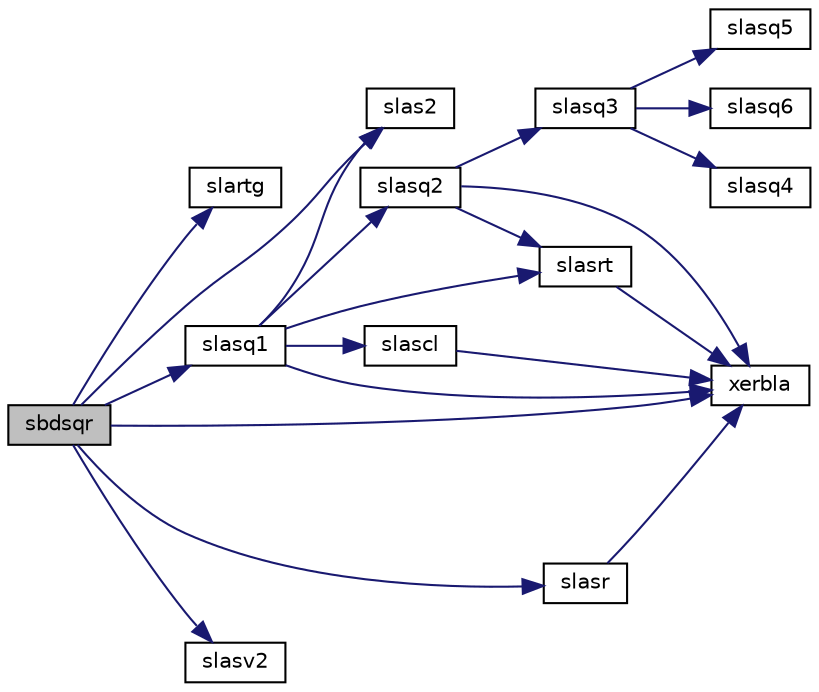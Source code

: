 digraph "sbdsqr"
{
 // LATEX_PDF_SIZE
  edge [fontname="Helvetica",fontsize="10",labelfontname="Helvetica",labelfontsize="10"];
  node [fontname="Helvetica",fontsize="10",shape=record];
  rankdir="LR";
  Node1 [label="sbdsqr",height=0.2,width=0.4,color="black", fillcolor="grey75", style="filled", fontcolor="black",tooltip="SBDSQR"];
  Node1 -> Node2 [color="midnightblue",fontsize="10",style="solid",fontname="Helvetica"];
  Node2 [label="slartg",height=0.2,width=0.4,color="black", fillcolor="white", style="filled",URL="$slartg_8f90.html#a8836d25697ed4d8cc0b7d0f45b558c3b",tooltip="SLARTG generates a plane rotation with real cosine and real sine."];
  Node1 -> Node3 [color="midnightblue",fontsize="10",style="solid",fontname="Helvetica"];
  Node3 [label="slas2",height=0.2,width=0.4,color="black", fillcolor="white", style="filled",URL="$slas2_8f.html#a7047efd8096db5f0724f79cad80e4127",tooltip="SLAS2 computes singular values of a 2-by-2 triangular matrix."];
  Node1 -> Node4 [color="midnightblue",fontsize="10",style="solid",fontname="Helvetica"];
  Node4 [label="slasq1",height=0.2,width=0.4,color="black", fillcolor="white", style="filled",URL="$slasq1_8f.html#a3e6606c8bed0351a4fbf2efc060131a8",tooltip="SLASQ1 computes the singular values of a real square bidiagonal matrix. Used by sbdsqr."];
  Node4 -> Node3 [color="midnightblue",fontsize="10",style="solid",fontname="Helvetica"];
  Node4 -> Node5 [color="midnightblue",fontsize="10",style="solid",fontname="Helvetica"];
  Node5 [label="slascl",height=0.2,width=0.4,color="black", fillcolor="white", style="filled",URL="$slascl_8f.html#a11e6ce67ce97ca5b0a3a7bc5645a09d9",tooltip="SLASCL multiplies a general rectangular matrix by a real scalar defined as cto/cfrom."];
  Node5 -> Node6 [color="midnightblue",fontsize="10",style="solid",fontname="Helvetica"];
  Node6 [label="xerbla",height=0.2,width=0.4,color="black", fillcolor="white", style="filled",URL="$xerbla_8f.html#a377ee61015baf8dea7770b3a404b1c07",tooltip="XERBLA"];
  Node4 -> Node7 [color="midnightblue",fontsize="10",style="solid",fontname="Helvetica"];
  Node7 [label="slasq2",height=0.2,width=0.4,color="black", fillcolor="white", style="filled",URL="$slasq2_8f.html#a1bc0bdbf2a3d3d0de17d2f705c5df756",tooltip="SLASQ2 computes all the eigenvalues of the symmetric positive definite tridiagonal matrix associated ..."];
  Node7 -> Node8 [color="midnightblue",fontsize="10",style="solid",fontname="Helvetica"];
  Node8 [label="slasq3",height=0.2,width=0.4,color="black", fillcolor="white", style="filled",URL="$slasq3_8f.html#a1a6666b6578bef593095307a83d0e943",tooltip="SLASQ3 checks for deflation, computes a shift and calls dqds. Used by sbdsqr."];
  Node8 -> Node9 [color="midnightblue",fontsize="10",style="solid",fontname="Helvetica"];
  Node9 [label="slasq4",height=0.2,width=0.4,color="black", fillcolor="white", style="filled",URL="$slasq4_8f.html#a41519cdfaf4d34b78d282be8797ad5c0",tooltip="SLASQ4 computes an approximation to the smallest eigenvalue using values of d from the previous trans..."];
  Node8 -> Node10 [color="midnightblue",fontsize="10",style="solid",fontname="Helvetica"];
  Node10 [label="slasq5",height=0.2,width=0.4,color="black", fillcolor="white", style="filled",URL="$slasq5_8f.html#a6e311e45ee4f985837a13ceca43c864b",tooltip="SLASQ5 computes one dqds transform in ping-pong form. Used by sbdsqr and sstegr."];
  Node8 -> Node11 [color="midnightblue",fontsize="10",style="solid",fontname="Helvetica"];
  Node11 [label="slasq6",height=0.2,width=0.4,color="black", fillcolor="white", style="filled",URL="$slasq6_8f.html#a847ecd4284d546b78ff81b4f89603ad6",tooltip="SLASQ6 computes one dqd transform in ping-pong form. Used by sbdsqr and sstegr."];
  Node7 -> Node12 [color="midnightblue",fontsize="10",style="solid",fontname="Helvetica"];
  Node12 [label="slasrt",height=0.2,width=0.4,color="black", fillcolor="white", style="filled",URL="$slasrt_8f.html#a66e14f999e0c96b0d974849882160a07",tooltip="SLASRT sorts numbers in increasing or decreasing order."];
  Node12 -> Node6 [color="midnightblue",fontsize="10",style="solid",fontname="Helvetica"];
  Node7 -> Node6 [color="midnightblue",fontsize="10",style="solid",fontname="Helvetica"];
  Node4 -> Node12 [color="midnightblue",fontsize="10",style="solid",fontname="Helvetica"];
  Node4 -> Node6 [color="midnightblue",fontsize="10",style="solid",fontname="Helvetica"];
  Node1 -> Node13 [color="midnightblue",fontsize="10",style="solid",fontname="Helvetica"];
  Node13 [label="slasr",height=0.2,width=0.4,color="black", fillcolor="white", style="filled",URL="$slasr_8f.html#a60f6d566e3a36c43835b0ff3055879dc",tooltip="SLASR applies a sequence of plane rotations to a general rectangular matrix."];
  Node13 -> Node6 [color="midnightblue",fontsize="10",style="solid",fontname="Helvetica"];
  Node1 -> Node14 [color="midnightblue",fontsize="10",style="solid",fontname="Helvetica"];
  Node14 [label="slasv2",height=0.2,width=0.4,color="black", fillcolor="white", style="filled",URL="$slasv2_8f.html#a8783434fbc24d465134e5604c5737565",tooltip="SLASV2 computes the singular value decomposition of a 2-by-2 triangular matrix."];
  Node1 -> Node6 [color="midnightblue",fontsize="10",style="solid",fontname="Helvetica"];
}
